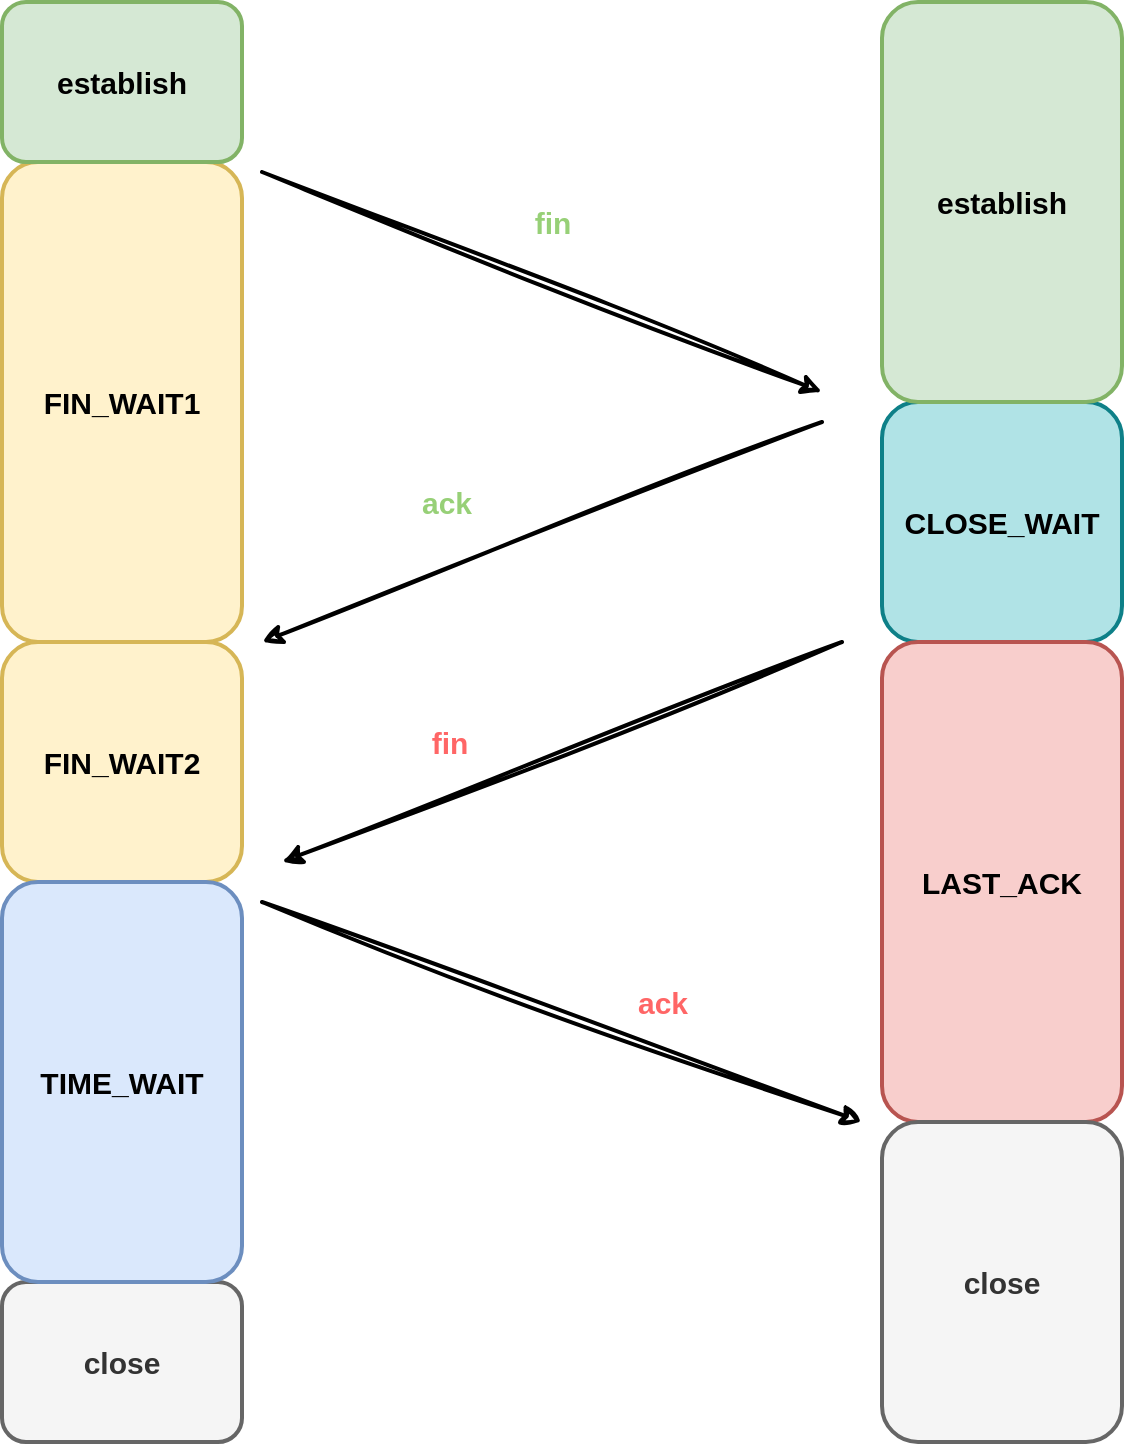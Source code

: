 <mxfile version="20.7.4" type="github">
  <diagram id="Q8nyhq-LnvJOLCCwVHSN" name="第 1 页">
    <mxGraphModel dx="1004" dy="1733" grid="1" gridSize="10" guides="1" tooltips="1" connect="1" arrows="1" fold="1" page="1" pageScale="1" pageWidth="827" pageHeight="1169" math="0" shadow="0">
      <root>
        <mxCell id="0" />
        <mxCell id="1" parent="0" />
        <mxCell id="XgW0dIju-yT4iS6HYBJ8-1" value="FIN_WAIT1" style="rounded=1;whiteSpace=wrap;html=1;strokeWidth=2;fillWeight=4;hachureGap=8;hachureAngle=45;fillColor=#fff2cc;strokeColor=#d6b656;fontSize=15;fontStyle=1" vertex="1" parent="1">
          <mxGeometry x="120" width="120" height="240" as="geometry" />
        </mxCell>
        <mxCell id="XgW0dIju-yT4iS6HYBJ8-2" value="CLOSE_WAIT" style="rounded=1;whiteSpace=wrap;html=1;strokeWidth=2;fillWeight=4;hachureGap=8;hachureAngle=45;fillColor=#b0e3e6;strokeColor=#0e8088;fontSize=15;fontStyle=1" vertex="1" parent="1">
          <mxGeometry x="560" y="120" width="120" height="120" as="geometry" />
        </mxCell>
        <mxCell id="XgW0dIju-yT4iS6HYBJ8-3" value="establish" style="rounded=1;whiteSpace=wrap;html=1;strokeWidth=2;fillWeight=4;hachureGap=8;hachureAngle=45;fillColor=#d5e8d4;strokeColor=#82b366;fontSize=15;fontStyle=1" vertex="1" parent="1">
          <mxGeometry x="120" y="-80" width="120" height="80" as="geometry" />
        </mxCell>
        <mxCell id="XgW0dIju-yT4iS6HYBJ8-4" value="LAST_ACK" style="rounded=1;whiteSpace=wrap;html=1;strokeWidth=2;fillWeight=4;hachureGap=8;hachureAngle=45;fillColor=#f8cecc;strokeColor=#b85450;fontSize=15;fontStyle=1" vertex="1" parent="1">
          <mxGeometry x="560" y="240" width="120" height="240" as="geometry" />
        </mxCell>
        <mxCell id="XgW0dIju-yT4iS6HYBJ8-5" value="establish" style="rounded=1;whiteSpace=wrap;html=1;strokeWidth=2;fillWeight=4;hachureGap=8;hachureAngle=45;fillColor=#d5e8d4;strokeColor=#82b366;fontSize=15;fontStyle=1" vertex="1" parent="1">
          <mxGeometry x="560" y="-80" width="120" height="200" as="geometry" />
        </mxCell>
        <mxCell id="XgW0dIju-yT4iS6HYBJ8-6" value="close" style="rounded=1;whiteSpace=wrap;html=1;strokeWidth=2;fillWeight=4;hachureGap=8;hachureAngle=45;fillColor=#f5f5f5;strokeColor=#666666;fontSize=15;fontStyle=1;fontColor=#333333;" vertex="1" parent="1">
          <mxGeometry x="560" y="480" width="120" height="160" as="geometry" />
        </mxCell>
        <mxCell id="XgW0dIju-yT4iS6HYBJ8-7" value="close" style="rounded=1;whiteSpace=wrap;html=1;strokeWidth=2;fillWeight=4;hachureGap=8;hachureAngle=45;fillColor=#f5f5f5;strokeColor=#666666;fontSize=15;fontStyle=1;fontColor=#333333;" vertex="1" parent="1">
          <mxGeometry x="120" y="560" width="120" height="80" as="geometry" />
        </mxCell>
        <mxCell id="XgW0dIju-yT4iS6HYBJ8-8" value="" style="endArrow=classic;html=1;rounded=0;fontSize=15;strokeWidth=2;sketch=1;curveFitting=1;jiggle=2;" edge="1" parent="1">
          <mxGeometry width="50" height="50" relative="1" as="geometry">
            <mxPoint x="250" y="5" as="sourcePoint" />
            <mxPoint x="530" y="115" as="targetPoint" />
          </mxGeometry>
        </mxCell>
        <mxCell id="XgW0dIju-yT4iS6HYBJ8-9" value="" style="endArrow=classic;html=1;rounded=0;fontSize=15;strokeWidth=2;sketch=1;curveFitting=1;jiggle=2;" edge="1" parent="1">
          <mxGeometry width="50" height="50" relative="1" as="geometry">
            <mxPoint x="530" y="130" as="sourcePoint" />
            <mxPoint x="250" y="240" as="targetPoint" />
          </mxGeometry>
        </mxCell>
        <mxCell id="XgW0dIju-yT4iS6HYBJ8-10" value="" style="endArrow=classic;html=1;rounded=0;fontSize=15;strokeWidth=2;sketch=1;curveFitting=1;jiggle=2;" edge="1" parent="1">
          <mxGeometry width="50" height="50" relative="1" as="geometry">
            <mxPoint x="250" y="370" as="sourcePoint" />
            <mxPoint x="550" y="480" as="targetPoint" />
          </mxGeometry>
        </mxCell>
        <mxCell id="XgW0dIju-yT4iS6HYBJ8-11" value="fin" style="text;html=1;fontSize=15;fontStyle=1;verticalAlign=middle;align=center;sketch=0;fontColor=#97D077;" vertex="1" parent="1">
          <mxGeometry x="330" y="10" width="130" height="40" as="geometry" />
        </mxCell>
        <mxCell id="XgW0dIju-yT4iS6HYBJ8-12" value="fin" style="text;html=1;fontSize=15;fontStyle=1;verticalAlign=middle;align=center;sketch=0;fontColor=#FF6666;whiteSpace=wrap;" vertex="1" parent="1">
          <mxGeometry x="274" y="270" width="140" height="40" as="geometry" />
        </mxCell>
        <mxCell id="XgW0dIju-yT4iS6HYBJ8-13" value="ack" style="text;strokeColor=none;fillColor=none;html=1;fontSize=15;fontStyle=1;verticalAlign=middle;align=center;sketch=0;fontColor=#FF6666;" vertex="1" parent="1">
          <mxGeometry x="400" y="400" width="100" height="40" as="geometry" />
        </mxCell>
        <mxCell id="XgW0dIju-yT4iS6HYBJ8-14" value="ack" style="text;html=1;fontSize=15;fontStyle=1;verticalAlign=middle;align=center;sketch=0;fontColor=#97D077;" vertex="1" parent="1">
          <mxGeometry x="270" y="150" width="144" height="40" as="geometry" />
        </mxCell>
        <mxCell id="XgW0dIju-yT4iS6HYBJ8-16" value="FIN_WAIT2" style="rounded=1;whiteSpace=wrap;html=1;strokeWidth=2;fillWeight=4;hachureGap=8;hachureAngle=45;fillColor=#fff2cc;strokeColor=#d6b656;fontSize=15;fontStyle=1" vertex="1" parent="1">
          <mxGeometry x="120" y="240" width="120" height="120" as="geometry" />
        </mxCell>
        <mxCell id="XgW0dIju-yT4iS6HYBJ8-17" value="TIME_WAIT" style="rounded=1;whiteSpace=wrap;html=1;strokeWidth=2;fillWeight=4;hachureGap=8;hachureAngle=45;fillColor=#dae8fc;strokeColor=#6c8ebf;fontSize=15;fontStyle=1" vertex="1" parent="1">
          <mxGeometry x="120" y="360" width="120" height="200" as="geometry" />
        </mxCell>
        <mxCell id="XgW0dIju-yT4iS6HYBJ8-19" value="" style="endArrow=classic;html=1;rounded=0;fontSize=15;strokeWidth=2;sketch=1;curveFitting=1;jiggle=2;" edge="1" parent="1">
          <mxGeometry width="50" height="50" relative="1" as="geometry">
            <mxPoint x="540" y="240" as="sourcePoint" />
            <mxPoint x="260" y="350" as="targetPoint" />
          </mxGeometry>
        </mxCell>
      </root>
    </mxGraphModel>
  </diagram>
</mxfile>
